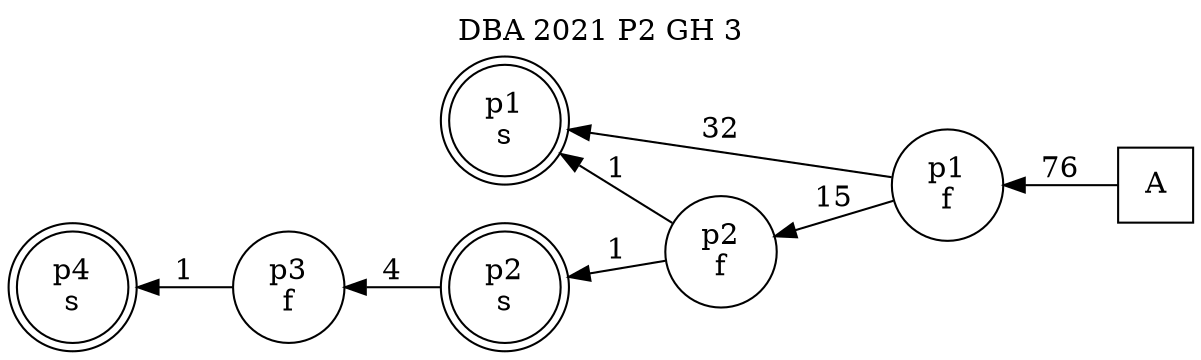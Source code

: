 digraph DBA_2021_P2_GH_3_LOW {
labelloc="tl"
label= " DBA 2021 P2 GH 3 "
rankdir="RL";
graph [ size=" 10 , 10 !"]

"A" [shape="square" label="A"]
"p1_f" [shape="circle" label="p1
f"]
"p1_s" [shape="doublecircle" label="p1
s"]
"p2_f" [shape="circle" label="p2
f"]
"p2_s" [shape="doublecircle" label="p2
s"]
"p3_f" [shape="circle" label="p3
f"]
"p4_s" [shape="doublecircle" label="p4
s"]
"A" -> "p1_f" [ label=76]
"p1_f" -> "p1_s" [ label=32]
"p1_f" -> "p2_f" [ label=15]
"p2_f" -> "p1_s" [ label=1]
"p2_f" -> "p2_s" [ label=1]
"p2_s" -> "p3_f" [ label=4]
"p3_f" -> "p4_s" [ label=1]
}
